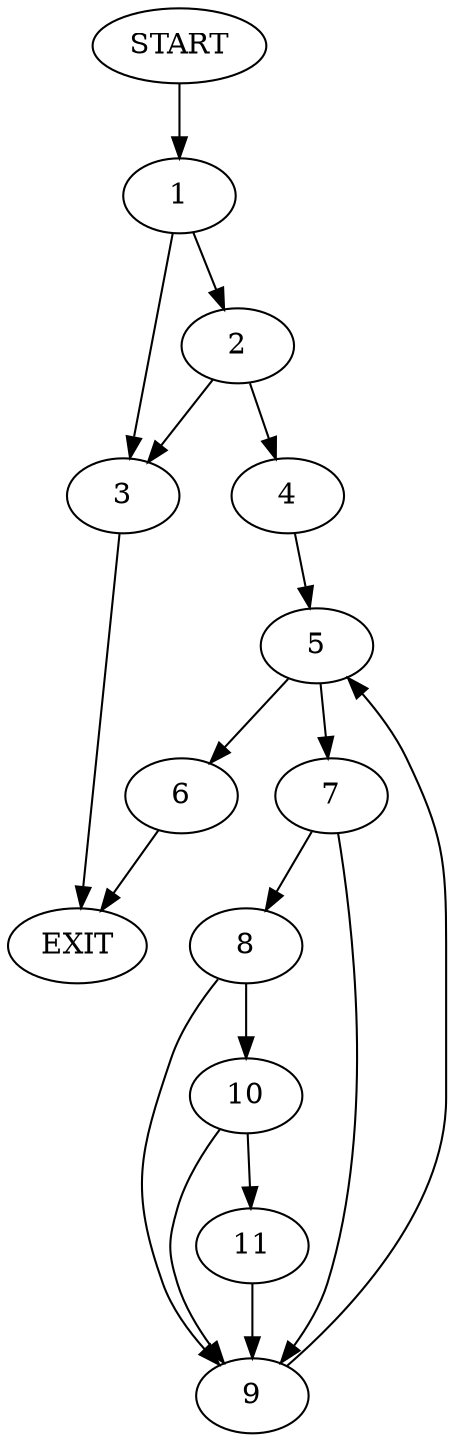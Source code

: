 digraph {
0 [label="START"]
12 [label="EXIT"]
0 -> 1
1 -> 2
1 -> 3
3 -> 12
2 -> 3
2 -> 4
4 -> 5
5 -> 6
5 -> 7
6 -> 12
7 -> 8
7 -> 9
9 -> 5
8 -> 10
8 -> 9
10 -> 11
10 -> 9
11 -> 9
}
